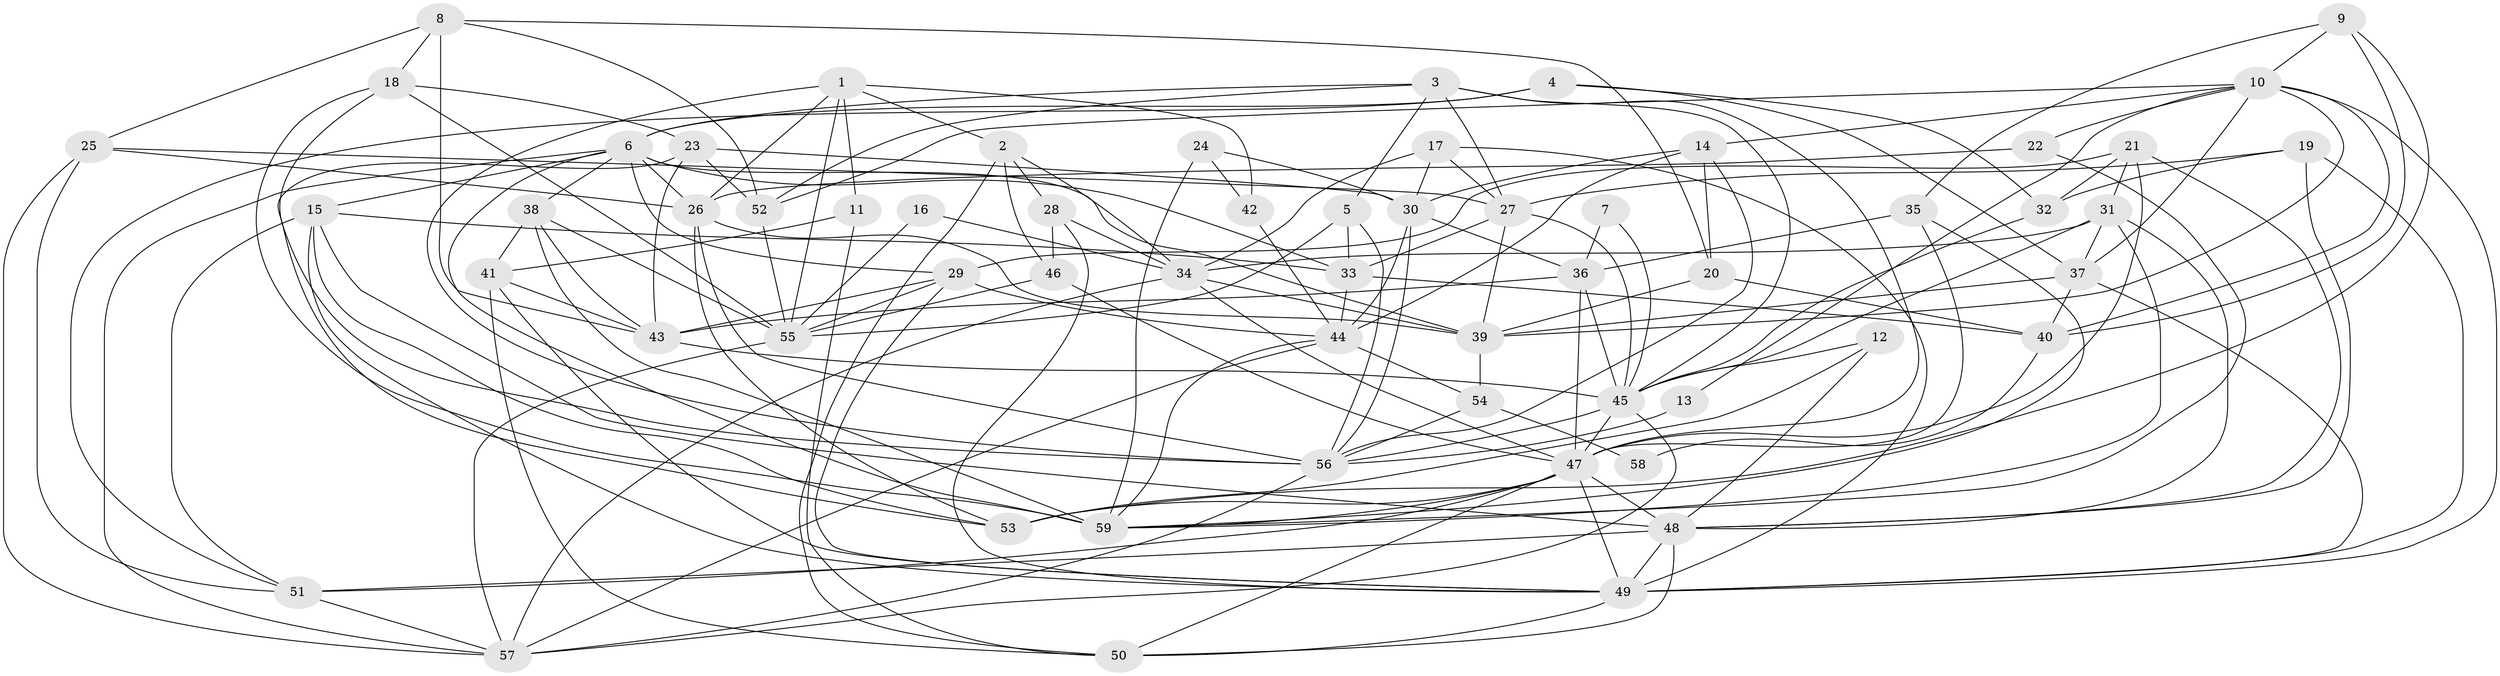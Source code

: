 // original degree distribution, {3: 0.23728813559322035, 4: 0.3305084745762712, 2: 0.1271186440677966, 6: 0.09322033898305085, 5: 0.1694915254237288, 7: 0.03389830508474576, 8: 0.00847457627118644}
// Generated by graph-tools (version 1.1) at 2025/50/03/09/25 03:50:01]
// undirected, 59 vertices, 170 edges
graph export_dot {
graph [start="1"]
  node [color=gray90,style=filled];
  1;
  2;
  3;
  4;
  5;
  6;
  7;
  8;
  9;
  10;
  11;
  12;
  13;
  14;
  15;
  16;
  17;
  18;
  19;
  20;
  21;
  22;
  23;
  24;
  25;
  26;
  27;
  28;
  29;
  30;
  31;
  32;
  33;
  34;
  35;
  36;
  37;
  38;
  39;
  40;
  41;
  42;
  43;
  44;
  45;
  46;
  47;
  48;
  49;
  50;
  51;
  52;
  53;
  54;
  55;
  56;
  57;
  58;
  59;
  1 -- 2 [weight=1.0];
  1 -- 11 [weight=1.0];
  1 -- 26 [weight=1.0];
  1 -- 42 [weight=1.0];
  1 -- 55 [weight=1.0];
  1 -- 56 [weight=1.0];
  2 -- 28 [weight=1.0];
  2 -- 34 [weight=1.0];
  2 -- 46 [weight=1.0];
  2 -- 50 [weight=1.0];
  3 -- 5 [weight=1.0];
  3 -- 6 [weight=1.0];
  3 -- 27 [weight=1.0];
  3 -- 45 [weight=1.0];
  3 -- 47 [weight=1.0];
  3 -- 52 [weight=1.0];
  4 -- 6 [weight=1.0];
  4 -- 32 [weight=1.0];
  4 -- 37 [weight=1.0];
  4 -- 51 [weight=1.0];
  5 -- 33 [weight=1.0];
  5 -- 55 [weight=1.0];
  5 -- 56 [weight=1.0];
  6 -- 15 [weight=1.0];
  6 -- 26 [weight=1.0];
  6 -- 29 [weight=1.0];
  6 -- 33 [weight=1.0];
  6 -- 38 [weight=1.0];
  6 -- 39 [weight=1.0];
  6 -- 57 [weight=1.0];
  6 -- 59 [weight=1.0];
  7 -- 36 [weight=1.0];
  7 -- 45 [weight=1.0];
  8 -- 18 [weight=1.0];
  8 -- 20 [weight=1.0];
  8 -- 25 [weight=1.0];
  8 -- 43 [weight=1.0];
  8 -- 52 [weight=1.0];
  9 -- 10 [weight=1.0];
  9 -- 35 [weight=1.0];
  9 -- 40 [weight=1.0];
  9 -- 53 [weight=1.0];
  10 -- 13 [weight=1.0];
  10 -- 14 [weight=1.0];
  10 -- 22 [weight=1.0];
  10 -- 37 [weight=1.0];
  10 -- 39 [weight=1.0];
  10 -- 40 [weight=1.0];
  10 -- 49 [weight=1.0];
  10 -- 52 [weight=1.0];
  11 -- 41 [weight=1.0];
  11 -- 50 [weight=1.0];
  12 -- 45 [weight=1.0];
  12 -- 48 [weight=1.0];
  12 -- 53 [weight=1.0];
  13 -- 56 [weight=1.0];
  14 -- 20 [weight=1.0];
  14 -- 30 [weight=1.0];
  14 -- 44 [weight=1.0];
  14 -- 56 [weight=1.0];
  15 -- 33 [weight=1.0];
  15 -- 48 [weight=1.0];
  15 -- 49 [weight=1.0];
  15 -- 51 [weight=1.0];
  15 -- 53 [weight=1.0];
  16 -- 34 [weight=1.0];
  16 -- 55 [weight=1.0];
  17 -- 27 [weight=1.0];
  17 -- 30 [weight=1.0];
  17 -- 34 [weight=1.0];
  17 -- 49 [weight=1.0];
  18 -- 23 [weight=1.0];
  18 -- 55 [weight=1.0];
  18 -- 56 [weight=1.0];
  18 -- 59 [weight=1.0];
  19 -- 27 [weight=1.0];
  19 -- 32 [weight=1.0];
  19 -- 48 [weight=1.0];
  19 -- 49 [weight=1.0];
  20 -- 39 [weight=1.0];
  20 -- 40 [weight=1.0];
  21 -- 29 [weight=1.0];
  21 -- 31 [weight=1.0];
  21 -- 32 [weight=1.0];
  21 -- 47 [weight=1.0];
  21 -- 48 [weight=1.0];
  22 -- 26 [weight=1.0];
  22 -- 59 [weight=1.0];
  23 -- 30 [weight=1.0];
  23 -- 43 [weight=1.0];
  23 -- 52 [weight=1.0];
  23 -- 53 [weight=1.0];
  24 -- 30 [weight=1.0];
  24 -- 42 [weight=1.0];
  24 -- 59 [weight=1.0];
  25 -- 26 [weight=1.0];
  25 -- 27 [weight=2.0];
  25 -- 51 [weight=1.0];
  25 -- 57 [weight=1.0];
  26 -- 39 [weight=1.0];
  26 -- 53 [weight=1.0];
  26 -- 56 [weight=1.0];
  27 -- 33 [weight=1.0];
  27 -- 39 [weight=1.0];
  27 -- 45 [weight=1.0];
  28 -- 34 [weight=1.0];
  28 -- 46 [weight=1.0];
  28 -- 49 [weight=1.0];
  29 -- 43 [weight=1.0];
  29 -- 44 [weight=1.0];
  29 -- 49 [weight=1.0];
  29 -- 55 [weight=2.0];
  30 -- 36 [weight=1.0];
  30 -- 44 [weight=1.0];
  30 -- 56 [weight=1.0];
  31 -- 34 [weight=1.0];
  31 -- 37 [weight=1.0];
  31 -- 45 [weight=1.0];
  31 -- 48 [weight=1.0];
  31 -- 59 [weight=1.0];
  32 -- 45 [weight=1.0];
  33 -- 40 [weight=1.0];
  33 -- 44 [weight=1.0];
  34 -- 39 [weight=1.0];
  34 -- 47 [weight=1.0];
  34 -- 57 [weight=1.0];
  35 -- 36 [weight=1.0];
  35 -- 47 [weight=1.0];
  35 -- 59 [weight=1.0];
  36 -- 43 [weight=1.0];
  36 -- 45 [weight=1.0];
  36 -- 47 [weight=1.0];
  37 -- 39 [weight=1.0];
  37 -- 40 [weight=1.0];
  37 -- 49 [weight=1.0];
  38 -- 41 [weight=1.0];
  38 -- 43 [weight=1.0];
  38 -- 55 [weight=1.0];
  38 -- 59 [weight=1.0];
  39 -- 54 [weight=1.0];
  40 -- 58 [weight=1.0];
  41 -- 43 [weight=1.0];
  41 -- 49 [weight=1.0];
  41 -- 50 [weight=1.0];
  42 -- 44 [weight=1.0];
  43 -- 45 [weight=1.0];
  44 -- 54 [weight=1.0];
  44 -- 57 [weight=1.0];
  44 -- 59 [weight=1.0];
  45 -- 47 [weight=1.0];
  45 -- 56 [weight=1.0];
  45 -- 57 [weight=1.0];
  46 -- 47 [weight=2.0];
  46 -- 55 [weight=1.0];
  47 -- 48 [weight=1.0];
  47 -- 49 [weight=1.0];
  47 -- 50 [weight=1.0];
  47 -- 51 [weight=1.0];
  47 -- 53 [weight=1.0];
  47 -- 59 [weight=1.0];
  48 -- 49 [weight=1.0];
  48 -- 50 [weight=1.0];
  48 -- 51 [weight=1.0];
  49 -- 50 [weight=1.0];
  51 -- 57 [weight=1.0];
  52 -- 55 [weight=1.0];
  54 -- 56 [weight=1.0];
  54 -- 58 [weight=1.0];
  55 -- 57 [weight=1.0];
  56 -- 57 [weight=1.0];
}
